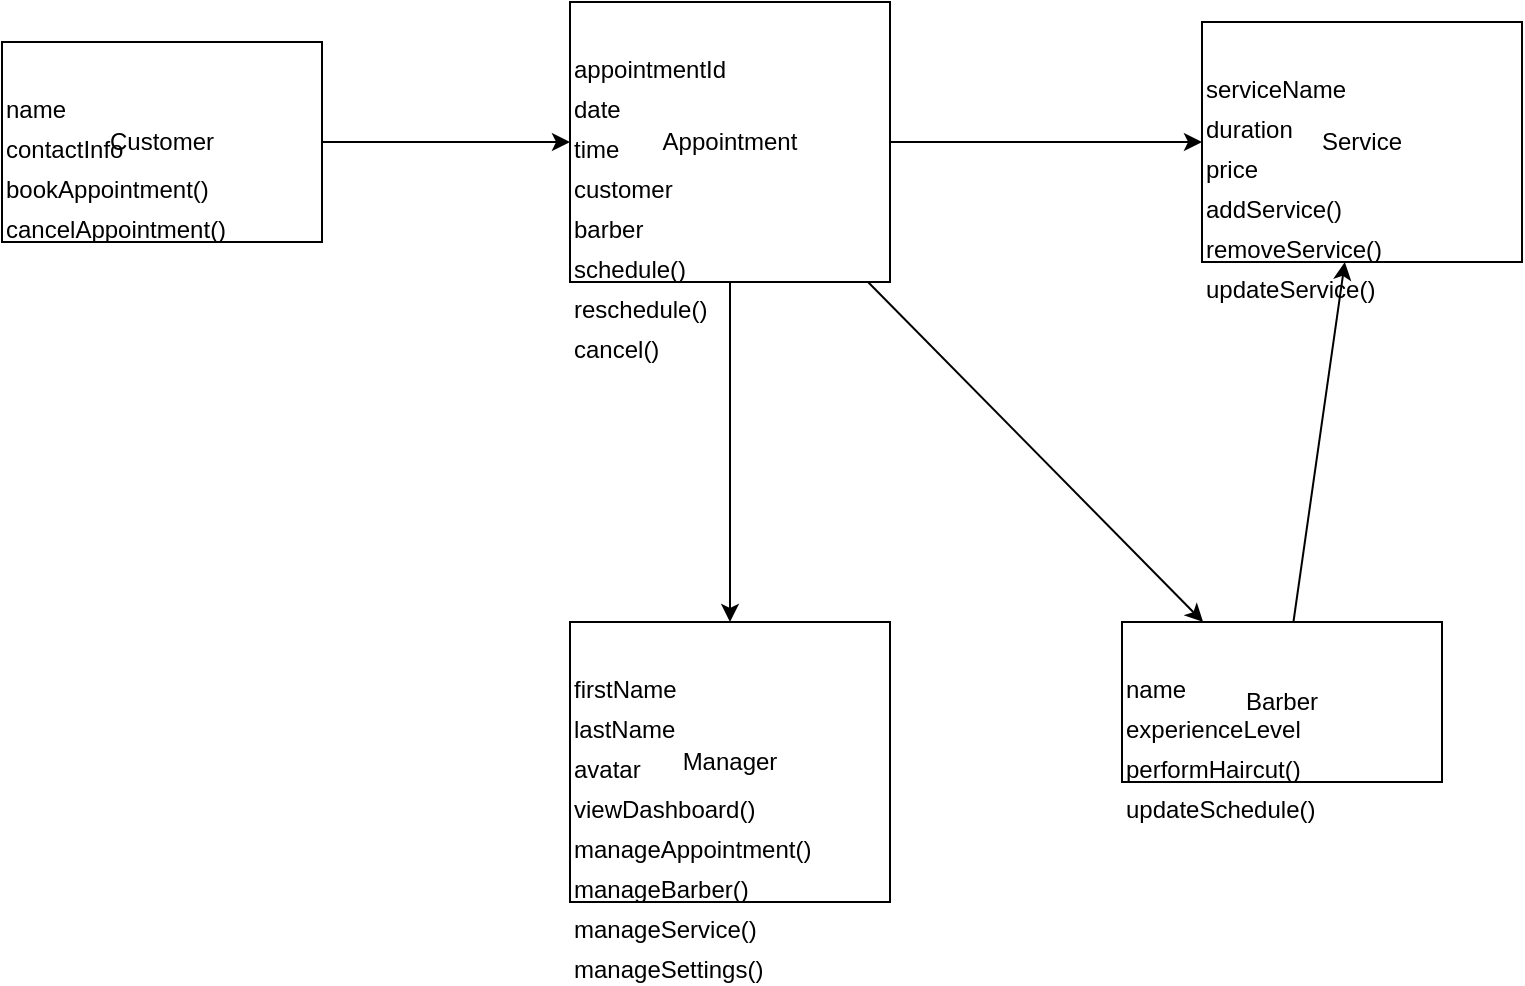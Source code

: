 <mxfile version="24.6.4" type="github">
  <diagram name="UML Class Diagram" id="6YZN1_n6gHAGhhnVUBVz">
    <mxGraphModel dx="2327" dy="746" grid="1" gridSize="10" guides="1" tooltips="1" connect="1" arrows="1" fold="1" page="1" pageScale="1" pageWidth="827" pageHeight="1169" math="0" shadow="0">
      <root>
        <mxCell id="0" />
        <mxCell id="1" parent="0" />
        <mxCell id="-oXuybSZxoCCTaO89u0w-2" value="Customer" style="shape=rectangle;whiteSpace=wrap;html=1" vertex="1" parent="1">
          <mxGeometry x="-30" y="110" width="160" height="100" as="geometry" />
        </mxCell>
        <mxCell id="-oXuybSZxoCCTaO89u0w-3" value="name" style="text;html=1;verticalAlign=top;whiteSpace=wrap" vertex="1" parent="-oXuybSZxoCCTaO89u0w-2">
          <mxGeometry y="20" width="160" height="20" as="geometry" />
        </mxCell>
        <mxCell id="-oXuybSZxoCCTaO89u0w-4" value="contactInfo" style="text;html=1;verticalAlign=top;whiteSpace=wrap" vertex="1" parent="-oXuybSZxoCCTaO89u0w-2">
          <mxGeometry y="40" width="160" height="20" as="geometry" />
        </mxCell>
        <mxCell id="-oXuybSZxoCCTaO89u0w-5" value="bookAppointment()" style="text;html=1;verticalAlign=top;whiteSpace=wrap" vertex="1" parent="-oXuybSZxoCCTaO89u0w-2">
          <mxGeometry y="60" width="160" height="20" as="geometry" />
        </mxCell>
        <mxCell id="-oXuybSZxoCCTaO89u0w-6" value="cancelAppointment()" style="text;html=1;verticalAlign=top;whiteSpace=wrap" vertex="1" parent="-oXuybSZxoCCTaO89u0w-2">
          <mxGeometry y="80" width="160" height="20" as="geometry" />
        </mxCell>
        <mxCell id="-oXuybSZxoCCTaO89u0w-7" value="Appointment" style="shape=rectangle;whiteSpace=wrap;html=1" vertex="1" parent="1">
          <mxGeometry x="254" y="90" width="160" height="140" as="geometry" />
        </mxCell>
        <mxCell id="-oXuybSZxoCCTaO89u0w-8" value="appointmentId" style="text;html=1;verticalAlign=top;whiteSpace=wrap" vertex="1" parent="-oXuybSZxoCCTaO89u0w-7">
          <mxGeometry y="20" width="160" height="20" as="geometry" />
        </mxCell>
        <mxCell id="-oXuybSZxoCCTaO89u0w-9" value="date" style="text;html=1;verticalAlign=top;whiteSpace=wrap" vertex="1" parent="-oXuybSZxoCCTaO89u0w-7">
          <mxGeometry y="40" width="160" height="20" as="geometry" />
        </mxCell>
        <mxCell id="-oXuybSZxoCCTaO89u0w-10" value="time" style="text;html=1;verticalAlign=top;whiteSpace=wrap" vertex="1" parent="-oXuybSZxoCCTaO89u0w-7">
          <mxGeometry y="60" width="160" height="20" as="geometry" />
        </mxCell>
        <mxCell id="-oXuybSZxoCCTaO89u0w-11" value="customer" style="text;html=1;verticalAlign=top;whiteSpace=wrap" vertex="1" parent="-oXuybSZxoCCTaO89u0w-7">
          <mxGeometry y="80" width="160" height="20" as="geometry" />
        </mxCell>
        <mxCell id="-oXuybSZxoCCTaO89u0w-12" value="barber" style="text;html=1;verticalAlign=top;whiteSpace=wrap" vertex="1" parent="-oXuybSZxoCCTaO89u0w-7">
          <mxGeometry y="100" width="160" height="20" as="geometry" />
        </mxCell>
        <mxCell id="-oXuybSZxoCCTaO89u0w-13" value="schedule()" style="text;html=1;verticalAlign=top;whiteSpace=wrap" vertex="1" parent="-oXuybSZxoCCTaO89u0w-7">
          <mxGeometry y="120" width="160" height="20" as="geometry" />
        </mxCell>
        <mxCell id="-oXuybSZxoCCTaO89u0w-14" value="reschedule()" style="text;html=1;verticalAlign=top;whiteSpace=wrap" vertex="1" parent="-oXuybSZxoCCTaO89u0w-7">
          <mxGeometry y="140" width="160" height="20" as="geometry" />
        </mxCell>
        <mxCell id="-oXuybSZxoCCTaO89u0w-15" value="cancel()" style="text;html=1;verticalAlign=top;whiteSpace=wrap" vertex="1" parent="-oXuybSZxoCCTaO89u0w-7">
          <mxGeometry y="160" width="160" height="20" as="geometry" />
        </mxCell>
        <mxCell id="-oXuybSZxoCCTaO89u0w-16" value="Barber" style="shape=rectangle;whiteSpace=wrap;html=1" vertex="1" parent="1">
          <mxGeometry x="530" y="400" width="160" height="80" as="geometry" />
        </mxCell>
        <mxCell id="-oXuybSZxoCCTaO89u0w-17" value="name" style="text;html=1;verticalAlign=top;whiteSpace=wrap" vertex="1" parent="-oXuybSZxoCCTaO89u0w-16">
          <mxGeometry y="20" width="160" height="20" as="geometry" />
        </mxCell>
        <mxCell id="-oXuybSZxoCCTaO89u0w-18" value="experienceLevel" style="text;html=1;verticalAlign=top;whiteSpace=wrap" vertex="1" parent="-oXuybSZxoCCTaO89u0w-16">
          <mxGeometry y="40" width="160" height="20" as="geometry" />
        </mxCell>
        <mxCell id="-oXuybSZxoCCTaO89u0w-19" value="performHaircut()" style="text;html=1;verticalAlign=top;whiteSpace=wrap" vertex="1" parent="-oXuybSZxoCCTaO89u0w-16">
          <mxGeometry y="60" width="160" height="20" as="geometry" />
        </mxCell>
        <mxCell id="-oXuybSZxoCCTaO89u0w-20" value="updateSchedule()" style="text;html=1;verticalAlign=top;whiteSpace=wrap" vertex="1" parent="-oXuybSZxoCCTaO89u0w-16">
          <mxGeometry y="80" width="160" height="20" as="geometry" />
        </mxCell>
        <mxCell id="-oXuybSZxoCCTaO89u0w-21" value="Service" style="shape=rectangle;whiteSpace=wrap;html=1" vertex="1" parent="1">
          <mxGeometry x="570" y="100" width="160" height="120" as="geometry" />
        </mxCell>
        <mxCell id="-oXuybSZxoCCTaO89u0w-22" value="serviceName" style="text;html=1;verticalAlign=top;whiteSpace=wrap" vertex="1" parent="-oXuybSZxoCCTaO89u0w-21">
          <mxGeometry y="20" width="160" height="20" as="geometry" />
        </mxCell>
        <mxCell id="-oXuybSZxoCCTaO89u0w-23" value="duration" style="text;html=1;verticalAlign=top;whiteSpace=wrap" vertex="1" parent="-oXuybSZxoCCTaO89u0w-21">
          <mxGeometry y="40" width="160" height="20" as="geometry" />
        </mxCell>
        <mxCell id="-oXuybSZxoCCTaO89u0w-24" value="price" style="text;html=1;verticalAlign=top;whiteSpace=wrap" vertex="1" parent="-oXuybSZxoCCTaO89u0w-21">
          <mxGeometry y="60" width="160" height="20" as="geometry" />
        </mxCell>
        <mxCell id="-oXuybSZxoCCTaO89u0w-25" value="addService()" style="text;html=1;verticalAlign=top;whiteSpace=wrap" vertex="1" parent="-oXuybSZxoCCTaO89u0w-21">
          <mxGeometry y="80" width="160" height="20" as="geometry" />
        </mxCell>
        <mxCell id="-oXuybSZxoCCTaO89u0w-26" value="removeService()" style="text;html=1;verticalAlign=top;whiteSpace=wrap" vertex="1" parent="-oXuybSZxoCCTaO89u0w-21">
          <mxGeometry y="100" width="160" height="20" as="geometry" />
        </mxCell>
        <mxCell id="-oXuybSZxoCCTaO89u0w-27" value="updateService()" style="text;html=1;verticalAlign=top;whiteSpace=wrap" vertex="1" parent="-oXuybSZxoCCTaO89u0w-21">
          <mxGeometry y="120" width="160" height="20" as="geometry" />
        </mxCell>
        <mxCell id="-oXuybSZxoCCTaO89u0w-28" value="Manager" style="shape=rectangle;whiteSpace=wrap;html=1" vertex="1" parent="1">
          <mxGeometry x="254" y="400" width="160" height="140" as="geometry" />
        </mxCell>
        <mxCell id="-oXuybSZxoCCTaO89u0w-29" value="firstName" style="text;html=1;verticalAlign=top;whiteSpace=wrap" vertex="1" parent="-oXuybSZxoCCTaO89u0w-28">
          <mxGeometry y="20" width="160" height="20" as="geometry" />
        </mxCell>
        <mxCell id="-oXuybSZxoCCTaO89u0w-30" value="lastName" style="text;html=1;verticalAlign=top;whiteSpace=wrap" vertex="1" parent="-oXuybSZxoCCTaO89u0w-28">
          <mxGeometry y="40" width="160" height="20" as="geometry" />
        </mxCell>
        <mxCell id="-oXuybSZxoCCTaO89u0w-31" value="avatar" style="text;html=1;verticalAlign=top;whiteSpace=wrap" vertex="1" parent="-oXuybSZxoCCTaO89u0w-28">
          <mxGeometry y="60" width="160" height="20" as="geometry" />
        </mxCell>
        <mxCell id="-oXuybSZxoCCTaO89u0w-32" value="viewDashboard()" style="text;html=1;verticalAlign=top;whiteSpace=wrap" vertex="1" parent="-oXuybSZxoCCTaO89u0w-28">
          <mxGeometry y="80" width="160" height="20" as="geometry" />
        </mxCell>
        <mxCell id="-oXuybSZxoCCTaO89u0w-33" value="manageAppointment()" style="text;html=1;verticalAlign=top;whiteSpace=wrap" vertex="1" parent="-oXuybSZxoCCTaO89u0w-28">
          <mxGeometry y="100" width="160" height="20" as="geometry" />
        </mxCell>
        <mxCell id="-oXuybSZxoCCTaO89u0w-34" value="manageBarber()" style="text;html=1;verticalAlign=top;whiteSpace=wrap" vertex="1" parent="-oXuybSZxoCCTaO89u0w-28">
          <mxGeometry y="120" width="160" height="20" as="geometry" />
        </mxCell>
        <mxCell id="-oXuybSZxoCCTaO89u0w-35" value="manageService()" style="text;html=1;verticalAlign=top;whiteSpace=wrap" vertex="1" parent="-oXuybSZxoCCTaO89u0w-28">
          <mxGeometry y="140" width="160" height="20" as="geometry" />
        </mxCell>
        <mxCell id="-oXuybSZxoCCTaO89u0w-36" value="manageSettings()" style="text;html=1;verticalAlign=top;whiteSpace=wrap" vertex="1" parent="-oXuybSZxoCCTaO89u0w-28">
          <mxGeometry y="160" width="160" height="20" as="geometry" />
        </mxCell>
        <mxCell id="-oXuybSZxoCCTaO89u0w-37" edge="1" parent="1" source="-oXuybSZxoCCTaO89u0w-2" target="-oXuybSZxoCCTaO89u0w-7">
          <mxGeometry relative="1" as="geometry" />
        </mxCell>
        <mxCell id="-oXuybSZxoCCTaO89u0w-38" edge="1" parent="1" source="-oXuybSZxoCCTaO89u0w-7" target="-oXuybSZxoCCTaO89u0w-21">
          <mxGeometry relative="1" as="geometry" />
        </mxCell>
        <mxCell id="-oXuybSZxoCCTaO89u0w-39" edge="1" parent="1" source="-oXuybSZxoCCTaO89u0w-7" target="-oXuybSZxoCCTaO89u0w-16">
          <mxGeometry relative="1" as="geometry" />
        </mxCell>
        <mxCell id="-oXuybSZxoCCTaO89u0w-40" edge="1" parent="1" source="-oXuybSZxoCCTaO89u0w-16" target="-oXuybSZxoCCTaO89u0w-21">
          <mxGeometry relative="1" as="geometry" />
        </mxCell>
        <mxCell id="-oXuybSZxoCCTaO89u0w-41" edge="1" parent="1" source="-oXuybSZxoCCTaO89u0w-7" target="-oXuybSZxoCCTaO89u0w-28">
          <mxGeometry relative="1" as="geometry" />
        </mxCell>
      </root>
    </mxGraphModel>
  </diagram>
</mxfile>
